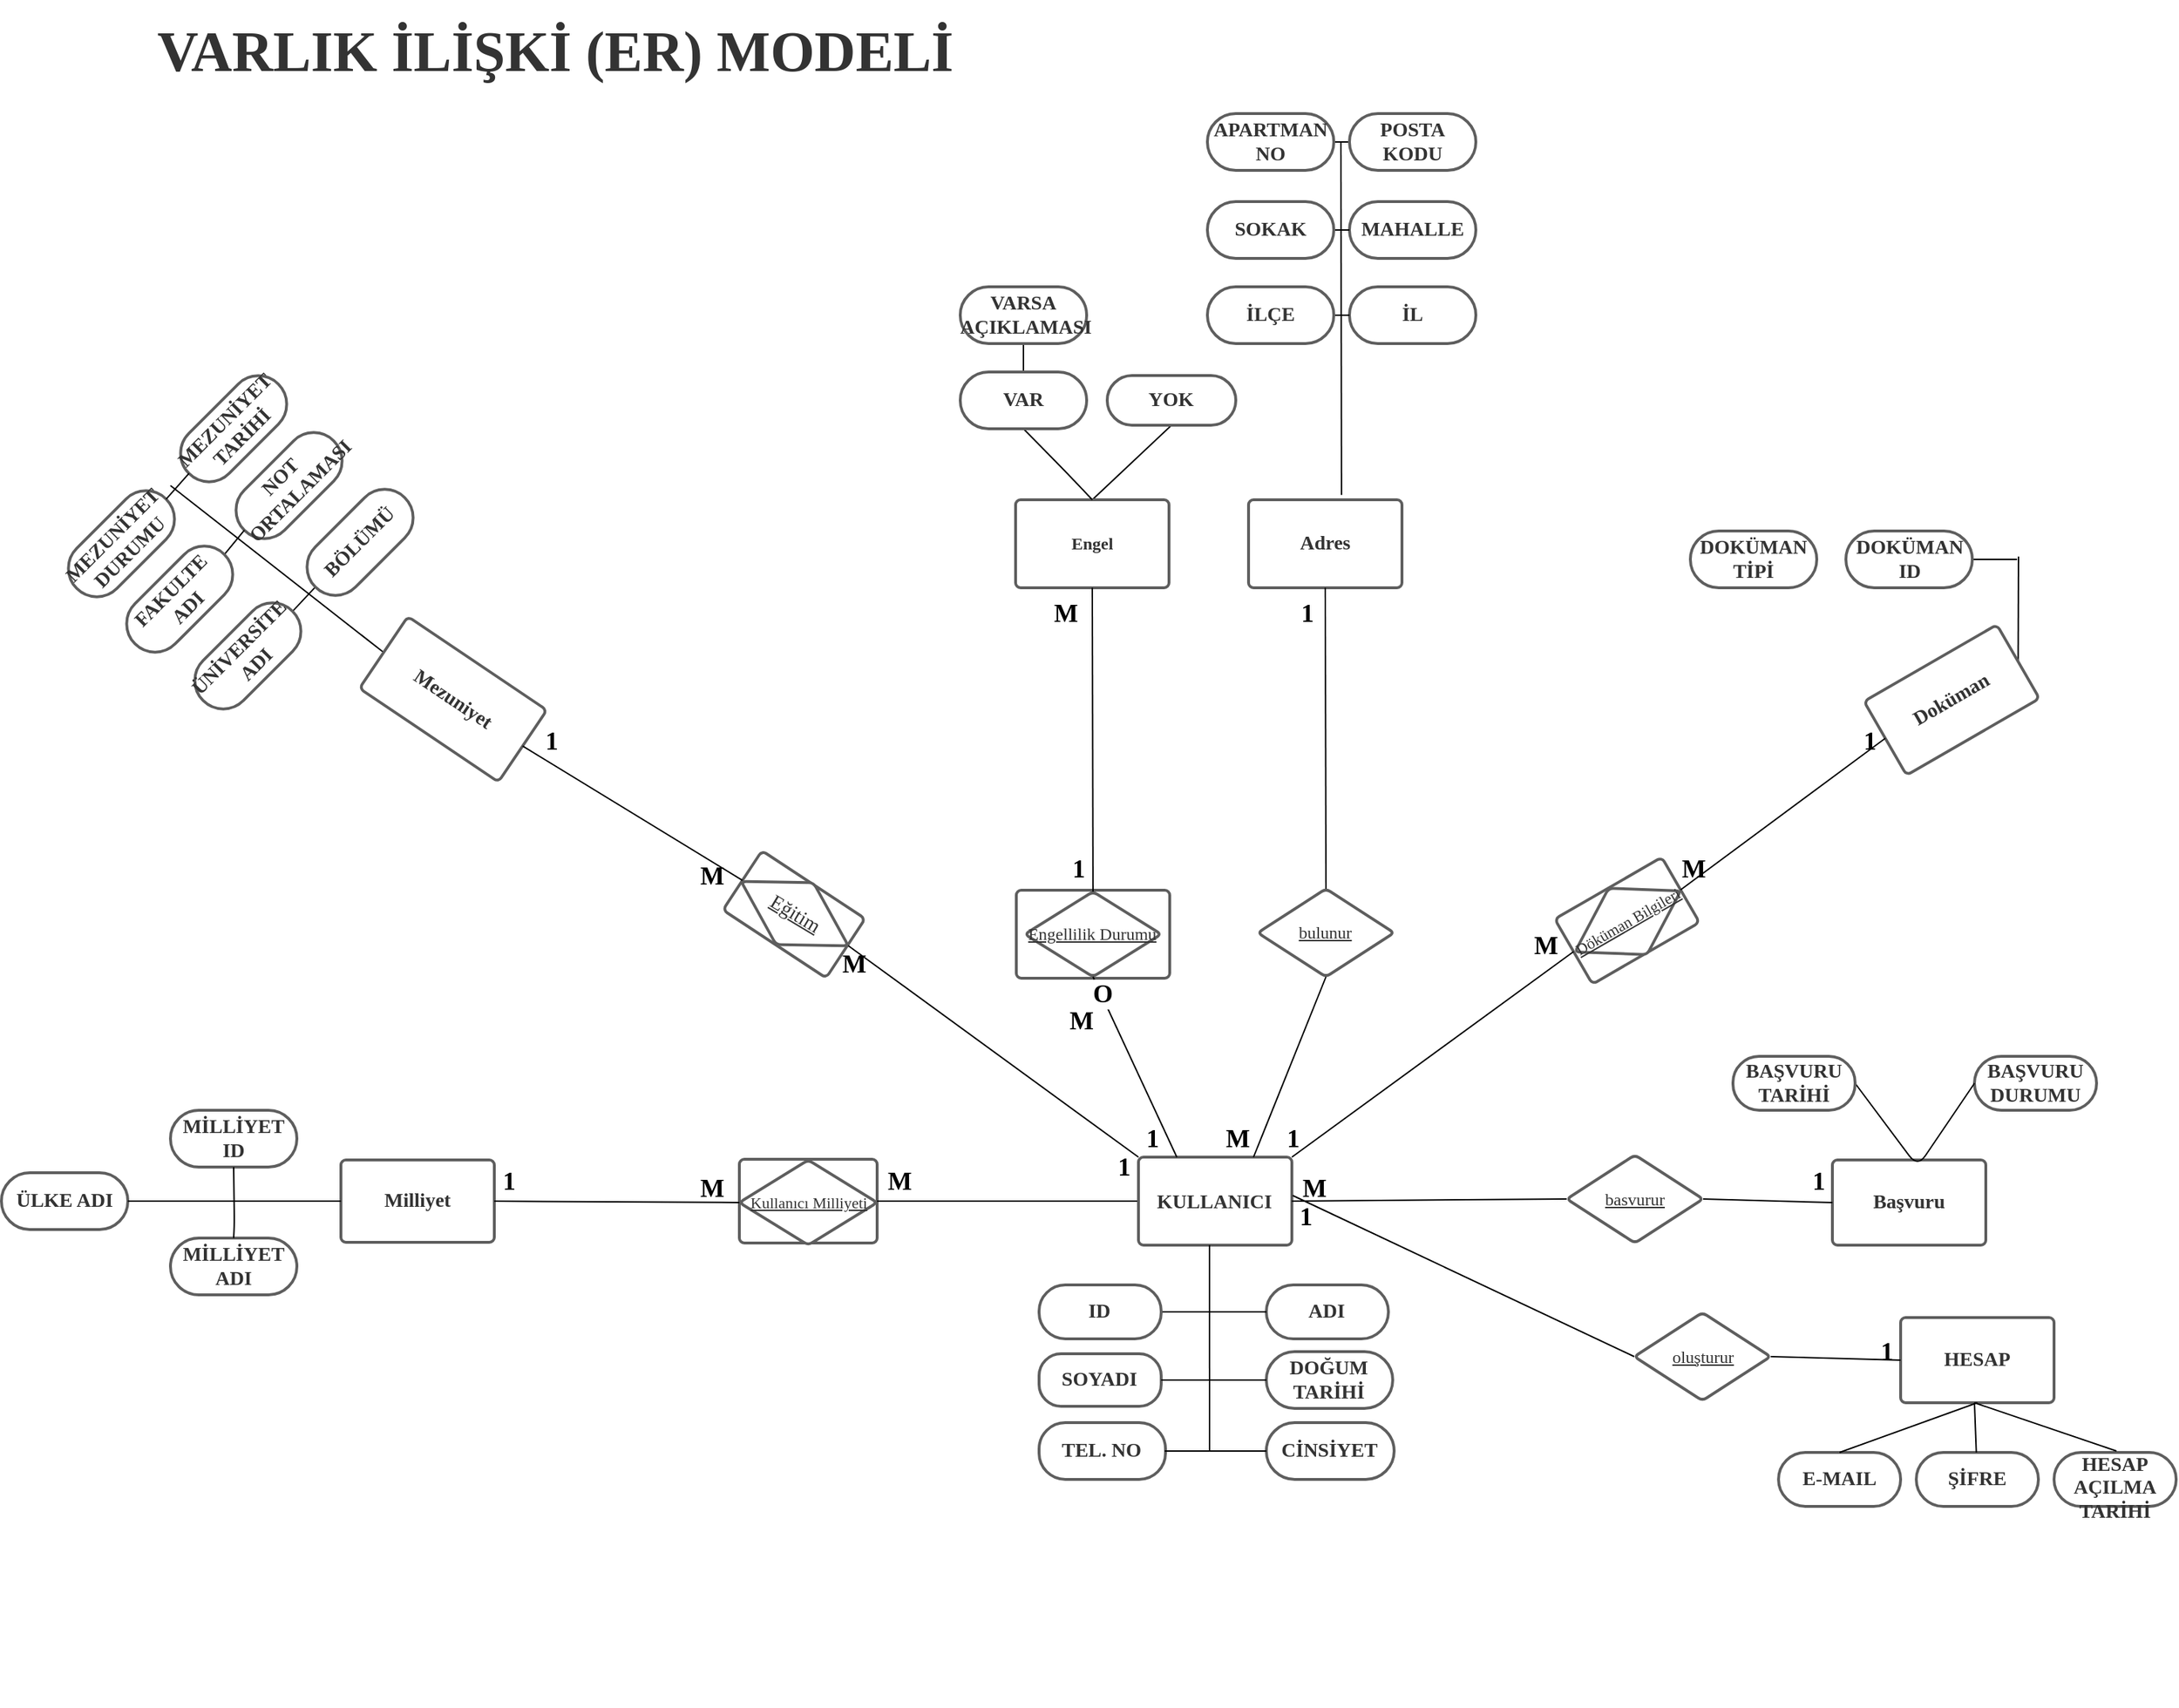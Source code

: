 <mxfile version="20.7.4" type="device"><diagram id="hDdp-DE4AG5aIRMZ1ruL" name="Sayfa -1"><mxGraphModel dx="2977" dy="3373" grid="1" gridSize="10" guides="1" tooltips="1" connect="1" arrows="1" fold="1" page="1" pageScale="1" pageWidth="827" pageHeight="1169" math="0" shadow="0"><root><mxCell id="0"/><mxCell id="1" parent="0"/><UserObject label="&lt;font face=&quot;Times New Roman&quot;&gt;VARLIK İLİŞKİ (ER) MODELİ&lt;/font&gt;" lucidchartObjectId="KW1mz9tkqB_k" id="Bm7MpGnLApI0qP2UVS8V-2"><mxCell style="html=1;overflow=block;whiteSpace=wrap;strokeColor=none;fillColor=none;whiteSpace=wrap;fontSize=40;fontColor=#333333;fontStyle=1;spacing=0;strokeOpacity=100;rounded=1;absoluteArcSize=1;arcSize=7;strokeWidth=2;" parent="1" vertex="1" zOrder="1"><mxGeometry x="-620" y="-1222" width="602" height="72" as="geometry"/></mxCell></UserObject><mxCell id="Bm7MpGnLApI0qP2UVS8V-97" value="" style="group;rotation=0;" parent="1" vertex="1" connectable="0"><mxGeometry x="-249.501" y="-690" width="786" height="670" as="geometry"/></mxCell><UserObject label="&lt;font face=&quot;Times New Roman&quot;&gt;Engel Durumu&lt;/font&gt;" lucidchartObjectId="KW1mc0S8wkDW" id="Ff-wpXarE5OxSKGdj5Ys-12"><mxCell style="html=1;overflow=block;whiteSpace=wrap;;whiteSpace=wrap;fontSize=12;fontColor=#333333;fontStyle=1;align=center;spacing=7;strokeColor=#5e5e5e;strokeOpacity=100;rounded=1;absoluteArcSize=1;arcSize=7;strokeWidth=2;" parent="Bm7MpGnLApI0qP2UVS8V-97" vertex="1" zOrder="105255519.386"><mxGeometry x="254.971" y="95" width="108" height="62" as="geometry"/></mxCell></UserObject><UserObject label="Adres" lucidchartObjectId="KW1mXhiVc_g2" id="Bm7MpGnLApI0qP2UVS8V-5"><mxCell style="html=1;overflow=block;whiteSpace=wrap;;whiteSpace=wrap;fontSize=12;fontColor=#333333;fontStyle=1;align=center;spacing=7;strokeColor=#5e5e5e;strokeOpacity=100;rounded=1;absoluteArcSize=1;arcSize=7;rotation=-30;strokeWidth=2;" parent="Bm7MpGnLApI0qP2UVS8V-97" vertex="1" zOrder="105255499"><mxGeometry x="641.471" y="90" width="87" height="53" as="geometry"/></mxCell></UserObject><UserObject label="Adres" lucidchartObjectId="KW1mrrF3Gbeh" id="Bm7MpGnLApI0qP2UVS8V-7"><mxCell style="html=1;overflow=block;whiteSpace=wrap;;whiteSpace=wrap;fontSize=12;fontColor=#333333;fontStyle=1;align=center;spacing=7;strokeColor=#5e5e5e;strokeOpacity=100;rounded=1;absoluteArcSize=1;arcSize=7;strokeWidth=2;" parent="Bm7MpGnLApI0qP2UVS8V-97" vertex="1" zOrder="105255501"><mxGeometry x="60.001" y="284.5" width="97" height="59" as="geometry"/></mxCell></UserObject><mxCell id="Bm7MpGnLApI0qP2UVS8V-77" style="edgeStyle=none;orthogonalLoop=1;jettySize=auto;html=1;exitX=0;exitY=0.5;exitDx=0;exitDy=0;entryX=1;entryY=0.5;entryDx=0;entryDy=0;endArrow=none;" parent="Bm7MpGnLApI0qP2UVS8V-97" source="Bm7MpGnLApI0qP2UVS8V-10" target="Bm7MpGnLApI0qP2UVS8V-7" edge="1"><mxGeometry relative="1" as="geometry"/></mxCell><UserObject label="&lt;font style=&quot;font-size: 14px&quot; face=&quot;Times New Roman&quot;&gt;KULLANICI&lt;/font&gt;" lucidchartObjectId="KW1m_XtGhELS" id="Bm7MpGnLApI0qP2UVS8V-10"><mxCell style="html=1;overflow=block;whiteSpace=wrap;;whiteSpace=wrap;fontSize=17;fontColor=#333333;fontStyle=1;align=center;spacing=7;strokeColor=#5e5e5e;strokeOpacity=100;rounded=1;absoluteArcSize=1;arcSize=7;strokeWidth=2;" parent="Bm7MpGnLApI0qP2UVS8V-97" vertex="1" zOrder="105255513.386"><mxGeometry x="340.971" y="283" width="108" height="62" as="geometry"/></mxCell></UserObject><UserObject label="&lt;font face=&quot;Times New Roman&quot; style=&quot;font-size: 12px&quot;&gt;basvurur&lt;/font&gt;" lucidchartObjectId="KW1mlpN2VJRe" id="Bm7MpGnLApI0qP2UVS8V-11"><mxCell style="html=1;overflow=block;whiteSpace=wrap;rhombus;whiteSpace=wrap;fontSize=11;fontColor=#333333;fontStyle=4;align=center;spacing=3;strokeColor=#5e5e5e;strokeOpacity=100;rounded=1;absoluteArcSize=1;arcSize=7;strokeWidth=2;" parent="Bm7MpGnLApI0qP2UVS8V-97" vertex="1" zOrder="105255514.386"><mxGeometry x="642.471" y="281.5" width="96" height="62" as="geometry"/></mxCell></UserObject><mxCell id="Bm7MpGnLApI0qP2UVS8V-80" style="edgeStyle=none;orthogonalLoop=1;jettySize=auto;html=1;exitX=1;exitY=0.5;exitDx=0;exitDy=0;entryX=0;entryY=0.5;entryDx=0;entryDy=0;endArrow=none;" parent="Bm7MpGnLApI0qP2UVS8V-97" source="Bm7MpGnLApI0qP2UVS8V-10" target="Bm7MpGnLApI0qP2UVS8V-11" edge="1"><mxGeometry relative="1" as="geometry"/></mxCell><UserObject label="&lt;font face=&quot;Times New Roman&quot; style=&quot;font-size: 12px&quot;&gt;bulunur&lt;/font&gt;" lucidchartObjectId="KW1mZE7iSq0I" id="Bm7MpGnLApI0qP2UVS8V-14"><mxCell style="html=1;overflow=block;whiteSpace=wrap;rhombus;whiteSpace=wrap;fontSize=11;fontColor=#333333;fontStyle=4;align=center;spacing=3;strokeColor=#5e5e5e;strokeOpacity=100;rounded=1;absoluteArcSize=1;arcSize=7;strokeWidth=2;" parent="Bm7MpGnLApI0qP2UVS8V-97" vertex="1" zOrder="105255517.386"><mxGeometry x="424.971" y="94" width="96" height="62" as="geometry"/></mxCell></UserObject><UserObject label="&lt;font face=&quot;Times New Roman&quot; style=&quot;font-size: 12px&quot;&gt;Engellilik Durumu&lt;/font&gt;" lucidchartObjectId="KW1mwuTcgXf2" id="Bm7MpGnLApI0qP2UVS8V-15"><mxCell style="html=1;overflow=block;whiteSpace=wrap;rhombus;whiteSpace=wrap;fontSize=11;fontColor=#333333;fontStyle=4;align=center;spacing=3;strokeColor=#5e5e5e;strokeOpacity=100;rounded=1;absoluteArcSize=1;arcSize=7;strokeWidth=2;" parent="Bm7MpGnLApI0qP2UVS8V-97" vertex="1" zOrder="105255518.386"><mxGeometry x="260.971" y="96" width="96" height="60" as="geometry"/></mxCell></UserObject><UserObject label="&lt;font face=&quot;Times New Roman&quot;&gt;Döküman Bilgileri&lt;/font&gt;" lucidchartObjectId="KW1m2wU8tnfO" id="Bm7MpGnLApI0qP2UVS8V-18"><mxCell style="html=1;overflow=block;whiteSpace=wrap;rhombus;whiteSpace=wrap;fontSize=11;fontColor=#333333;fontStyle=4;align=center;spacing=3;strokeColor=#5e5e5e;strokeOpacity=100;rounded=1;absoluteArcSize=1;arcSize=7;rotation=-30;strokeWidth=2;" parent="Bm7MpGnLApI0qP2UVS8V-97" vertex="1" zOrder="105255524.386"><mxGeometry x="642.471" y="90" width="86" height="54" as="geometry"/></mxCell></UserObject><UserObject label="&lt;font face=&quot;Times New Roman&quot; style=&quot;font-size: 14px&quot;&gt;&lt;b&gt;ADI&lt;/b&gt;&lt;/font&gt;" lucidchartObjectId="KW1mgP8Lxg-P" id="Bm7MpGnLApI0qP2UVS8V-31"><mxCell style="html=1;overflow=block;whiteSpace=wrap;whiteSpace=wrap;fontSize=13;fontColor=#333333;spacing=7;strokeColor=#5e5e5e;strokeOpacity=100;rounded=1;absoluteArcSize=1;arcSize=48;strokeWidth=2;" parent="Bm7MpGnLApI0qP2UVS8V-97" vertex="1" zOrder="105255552.386"><mxGeometry x="430.97" y="373" width="85.97" height="38" as="geometry"/></mxCell></UserObject><UserObject label="&lt;font face=&quot;Times New Roman&quot; style=&quot;font-size: 14px&quot;&gt;&lt;b&gt;SOYADI&lt;/b&gt;&lt;/font&gt;" lucidchartObjectId="KW1m4tdJCPfx" id="Bm7MpGnLApI0qP2UVS8V-32"><mxCell style="html=1;overflow=block;whiteSpace=wrap;whiteSpace=wrap;fontSize=13;fontColor=#333333;align=center;spacing=7;verticalAlign=middle;strokeColor=#5e5e5e;strokeOpacity=100;rounded=1;absoluteArcSize=1;arcSize=31;strokeWidth=2;" parent="Bm7MpGnLApI0qP2UVS8V-97" vertex="1" zOrder="105255554.386"><mxGeometry x="271" y="421.5" width="85.97" height="37" as="geometry"/></mxCell></UserObject><UserObject label="&lt;font face=&quot;Times New Roman&quot; style=&quot;font-size: 14px&quot;&gt;&lt;b&gt;DOĞUM TARİHİ&lt;/b&gt;&lt;/font&gt;" lucidchartObjectId="KW1mzXqXuO3I" id="Bm7MpGnLApI0qP2UVS8V-33"><mxCell style="html=1;overflow=block;whiteSpace=wrap;whiteSpace=wrap;fontSize=13;fontColor=#333333;align=center;spacing=7;verticalAlign=middle;strokeColor=#5e5e5e;strokeOpacity=100;rounded=1;absoluteArcSize=1;arcSize=70;strokeWidth=2;" parent="Bm7MpGnLApI0qP2UVS8V-97" vertex="1" zOrder="105255556.386"><mxGeometry x="430.97" y="420" width="89" height="40" as="geometry"/></mxCell></UserObject><UserObject label="&lt;font face=&quot;Times New Roman&quot; style=&quot;font-size: 14px&quot;&gt;&lt;b&gt;TEL. NO&lt;/b&gt;&lt;/font&gt;" lucidchartObjectId="KW1mXT_Uxfhk" id="Bm7MpGnLApI0qP2UVS8V-34"><mxCell style="html=1;overflow=block;whiteSpace=wrap;whiteSpace=wrap;fontSize=13;fontColor=#333333;align=center;spacing=7;verticalAlign=middle;strokeColor=#5e5e5e;strokeOpacity=100;rounded=1;absoluteArcSize=1;arcSize=37;strokeWidth=2;" parent="Bm7MpGnLApI0qP2UVS8V-97" vertex="1" zOrder="105255558.386"><mxGeometry x="271" y="470" width="89" height="40" as="geometry"/></mxCell></UserObject><UserObject label="&lt;font face=&quot;Times New Roman&quot; style=&quot;font-size: 14px&quot;&gt;&lt;b&gt;CİNSİYET&lt;/b&gt;&lt;/font&gt;" lucidchartObjectId="KW1msoBPlN.V" id="Bm7MpGnLApI0qP2UVS8V-36"><mxCell style="html=1;overflow=block;whiteSpace=wrap;whiteSpace=wrap;fontSize=13;fontColor=#333333;align=center;spacing=7;verticalAlign=middle;strokeColor=#5e5e5e;strokeOpacity=100;rounded=1;absoluteArcSize=1;arcSize=86;strokeWidth=2;" parent="Bm7MpGnLApI0qP2UVS8V-97" vertex="1" zOrder="105255562.386"><mxGeometry x="430.97" y="470" width="90" height="40" as="geometry"/></mxCell></UserObject><mxCell id="Bm7MpGnLApI0qP2UVS8V-87" style="edgeStyle=none;orthogonalLoop=1;jettySize=auto;html=1;exitX=1;exitY=0.5;exitDx=0;exitDy=0;entryX=0;entryY=0.5;entryDx=0;entryDy=0;endArrow=none;" parent="Bm7MpGnLApI0qP2UVS8V-97" source="Bm7MpGnLApI0qP2UVS8V-32" target="Bm7MpGnLApI0qP2UVS8V-33" edge="1"><mxGeometry relative="1" as="geometry"/></mxCell><mxCell id="Bm7MpGnLApI0qP2UVS8V-62" value="" style="endArrow=none;html=1;entryX=0.5;entryY=1;entryDx=0;entryDy=0;exitX=0.75;exitY=0;exitDx=0;exitDy=0;" parent="Bm7MpGnLApI0qP2UVS8V-97" source="Bm7MpGnLApI0qP2UVS8V-10" target="Bm7MpGnLApI0qP2UVS8V-14" edge="1"><mxGeometry width="50" height="50" relative="1" as="geometry"><mxPoint x="439.971" y="233" as="sourcePoint"/><mxPoint x="489.971" y="183" as="targetPoint"/></mxGeometry></mxCell><mxCell id="Bm7MpGnLApI0qP2UVS8V-65" value="" style="endArrow=none;html=1;entryX=0.5;entryY=1;entryDx=0;entryDy=0;exitX=0.25;exitY=0;exitDx=0;exitDy=0;" parent="Bm7MpGnLApI0qP2UVS8V-97" source="Bm7MpGnLApI0qP2UVS8V-10" target="Bm7MpGnLApI0qP2UVS8V-15" edge="1"><mxGeometry width="50" height="50" relative="1" as="geometry"><mxPoint x="389.971" y="283" as="sourcePoint"/><mxPoint x="519.971" y="273" as="targetPoint"/><Array as="points"/></mxGeometry></mxCell><mxCell id="Bm7MpGnLApI0qP2UVS8V-75" style="edgeStyle=none;orthogonalLoop=1;jettySize=auto;html=1;exitX=1;exitY=0.75;exitDx=0;exitDy=0;endArrow=none;" parent="Bm7MpGnLApI0qP2UVS8V-97" source="Bm7MpGnLApI0qP2UVS8V-5" target="Bm7MpGnLApI0qP2UVS8V-5" edge="1"><mxGeometry relative="1" as="geometry"/></mxCell><mxCell id="Bm7MpGnLApI0qP2UVS8V-76" value="" style="endArrow=none;html=1;entryX=0;entryY=0.5;entryDx=0;entryDy=0;exitX=1;exitY=0;exitDx=0;exitDy=0;" parent="Bm7MpGnLApI0qP2UVS8V-97" source="Bm7MpGnLApI0qP2UVS8V-10" target="Bm7MpGnLApI0qP2UVS8V-5" edge="1"><mxGeometry width="50" height="50" relative="1" as="geometry"><mxPoint x="394.971" y="283" as="sourcePoint"/><mxPoint x="308.971" y="161" as="targetPoint"/></mxGeometry></mxCell><mxCell id="Bm7MpGnLApI0qP2UVS8V-86" style="edgeStyle=none;orthogonalLoop=1;jettySize=auto;html=1;exitX=1;exitY=0.5;exitDx=0;exitDy=0;entryX=0;entryY=0.5;entryDx=0;entryDy=0;endArrow=none;" parent="Bm7MpGnLApI0qP2UVS8V-97" source="Bm7MpGnLApI0qP2UVS8V-83" target="Bm7MpGnLApI0qP2UVS8V-31" edge="1"><mxGeometry relative="1" as="geometry"/></mxCell><UserObject label="&lt;font face=&quot;Times New Roman&quot; style=&quot;font-size: 14px&quot;&gt;&lt;b&gt;ID&lt;/b&gt;&lt;/font&gt;" lucidchartObjectId="KW1mgP8Lxg-P" id="Bm7MpGnLApI0qP2UVS8V-83"><mxCell style="html=1;overflow=block;whiteSpace=wrap;whiteSpace=wrap;fontSize=13;fontColor=#333333;spacing=7;strokeColor=#5e5e5e;strokeOpacity=100;rounded=1;absoluteArcSize=1;arcSize=37;strokeWidth=2;" parent="Bm7MpGnLApI0qP2UVS8V-97" vertex="1" zOrder="105255552.386"><mxGeometry x="271" y="373" width="85.97" height="38" as="geometry"/></mxCell></UserObject><mxCell id="Bm7MpGnLApI0qP2UVS8V-84" style="edgeStyle=none;orthogonalLoop=1;jettySize=auto;html=1;exitX=0.5;exitY=0;exitDx=0;exitDy=0;endArrow=none;" parent="Bm7MpGnLApI0qP2UVS8V-97" source="Bm7MpGnLApI0qP2UVS8V-34" target="Bm7MpGnLApI0qP2UVS8V-34" edge="1"><mxGeometry relative="1" as="geometry"/></mxCell><UserObject label="&lt;font face=&quot;Times New Roman&quot;&gt;Kullanıcı Milliyeti&lt;/font&gt;" lucidchartObjectId="KW1mPfQmYdDn" id="Bm7MpGnLApI0qP2UVS8V-9"><mxCell style="html=1;overflow=block;whiteSpace=wrap;rhombus;whiteSpace=wrap;fontSize=11;fontColor=#333333;fontStyle=4;align=center;spacing=3;strokeColor=#5e5e5e;strokeOpacity=100;rounded=1;absoluteArcSize=1;arcSize=7;strokeWidth=2;" parent="Bm7MpGnLApI0qP2UVS8V-97" vertex="1" zOrder="105255511.386"><mxGeometry x="60.001" y="285" width="97" height="60" as="geometry"/></mxCell></UserObject><mxCell id="Bm7MpGnLApI0qP2UVS8V-105" value="&lt;font face=&quot;Times New Roman&quot; style=&quot;font-size: 18px&quot;&gt;&lt;b&gt;1&lt;/b&gt;&lt;/font&gt;" style="text;html=1;align=center;verticalAlign=middle;resizable=0;points=[];autosize=1;" parent="Bm7MpGnLApI0qP2UVS8V-97" vertex="1"><mxGeometry x="320.971" y="280" width="20" height="20" as="geometry"/></mxCell><mxCell id="Bm7MpGnLApI0qP2UVS8V-111" value="&lt;font face=&quot;Times New Roman&quot; style=&quot;font-size: 18px&quot;&gt;&lt;b&gt;1&lt;/b&gt;&lt;/font&gt;" style="text;html=1;align=center;verticalAlign=middle;resizable=0;points=[];autosize=1;" parent="Bm7MpGnLApI0qP2UVS8V-97" vertex="1"><mxGeometry x="439.481" y="260" width="20" height="20" as="geometry"/></mxCell><mxCell id="Ff-wpXarE5OxSKGdj5Ys-3" value="&lt;font face=&quot;Times New Roman&quot; style=&quot;font-size: 18px&quot;&gt;&lt;b&gt;M&lt;/b&gt;&lt;/font&gt;" style="text;html=1;align=center;verticalAlign=middle;resizable=0;points=[];autosize=1;" parent="Bm7MpGnLApI0qP2UVS8V-97" vertex="1"><mxGeometry x="612.471" y="124" width="30" height="20" as="geometry"/></mxCell><mxCell id="Bm7MpGnLApI0qP2UVS8V-112" value="&lt;font face=&quot;Times New Roman&quot; style=&quot;font-size: 18px&quot;&gt;&lt;b&gt;M&lt;/b&gt;&lt;/font&gt;" style="text;html=1;align=center;verticalAlign=middle;resizable=0;points=[];autosize=1;" parent="Bm7MpGnLApI0qP2UVS8V-97" vertex="1"><mxGeometry x="716.231" y="70" width="30" height="20" as="geometry"/></mxCell><mxCell id="Bm7MpGnLApI0qP2UVS8V-109" value="&lt;font face=&quot;Times New Roman&quot; style=&quot;font-size: 18px&quot;&gt;&lt;b&gt;M&lt;/b&gt;&lt;/font&gt;" style="text;html=1;align=center;verticalAlign=middle;resizable=0;points=[];autosize=1;" parent="Bm7MpGnLApI0qP2UVS8V-97" vertex="1"><mxGeometry x="390.941" y="250" width="40" height="40" as="geometry"/></mxCell><mxCell id="Ff-wpXarE5OxSKGdj5Ys-8" value="&lt;font face=&quot;Times New Roman&quot; style=&quot;font-size: 18px&quot;&gt;&lt;b&gt;M&lt;/b&gt;&lt;/font&gt;" style="text;html=1;align=center;verticalAlign=middle;resizable=0;points=[];autosize=1;" parent="Bm7MpGnLApI0qP2UVS8V-97" vertex="1"><mxGeometry x="444.971" y="285" width="40" height="40" as="geometry"/></mxCell><mxCell id="Ff-wpXarE5OxSKGdj5Ys-15" value="&lt;font face=&quot;Times New Roman&quot; style=&quot;font-size: 18px&quot;&gt;&lt;b&gt;M&lt;/b&gt;&lt;/font&gt;" style="text;html=1;align=center;verticalAlign=middle;resizable=0;points=[];autosize=1;" parent="Bm7MpGnLApI0qP2UVS8V-97" vertex="1"><mxGeometry x="120.001" y="127" width="40" height="40" as="geometry"/></mxCell><mxCell id="Ff-wpXarE5OxSKGdj5Ys-16" value="&lt;font face=&quot;Times New Roman&quot; style=&quot;font-size: 18px&quot;&gt;&lt;b&gt;M&lt;/b&gt;&lt;/font&gt;" style="text;html=1;align=center;verticalAlign=middle;resizable=0;points=[];autosize=1;" parent="Bm7MpGnLApI0qP2UVS8V-97" vertex="1"><mxGeometry x="20.001" y="65" width="40" height="40" as="geometry"/></mxCell><mxCell id="Ff-wpXarE5OxSKGdj5Ys-18" value="&lt;font face=&quot;Times New Roman&quot; style=&quot;font-size: 18px&quot;&gt;&lt;b&gt;M&lt;/b&gt;&lt;/font&gt;" style="text;html=1;align=center;verticalAlign=middle;resizable=0;points=[];autosize=1;" parent="Bm7MpGnLApI0qP2UVS8V-97" vertex="1"><mxGeometry x="157.001" y="290" width="30" height="20" as="geometry"/></mxCell><mxCell id="Bm7MpGnLApI0qP2UVS8V-113" value="&lt;font face=&quot;Times New Roman&quot; style=&quot;font-size: 18px&quot;&gt;&lt;b&gt;M&lt;/b&gt;&lt;/font&gt;" style="text;html=1;align=center;verticalAlign=middle;resizable=0;points=[];autosize=1;" parent="Bm7MpGnLApI0qP2UVS8V-97" vertex="1"><mxGeometry x="25.001" y="295" width="30" height="20" as="geometry"/></mxCell><mxCell id="Bm7MpGnLApI0qP2UVS8V-110" value="&lt;font face=&quot;Times New Roman&quot; style=&quot;font-size: 18px&quot;&gt;&lt;b&gt;M&lt;/b&gt;&lt;/font&gt;" style="text;html=1;align=center;verticalAlign=middle;resizable=0;points=[];autosize=1;" parent="Bm7MpGnLApI0qP2UVS8V-97" vertex="1"><mxGeometry x="280.971" y="167" width="40" height="40" as="geometry"/></mxCell><mxCell id="Ff-wpXarE5OxSKGdj5Ys-24" value="&lt;font style=&quot;font-size: 18px;&quot;&gt;&lt;b style=&quot;&quot;&gt;O&lt;/b&gt;&lt;/font&gt;" style="edgeLabel;html=1;align=center;verticalAlign=middle;resizable=0;points=[];fontFamily=Times New Roman;" parent="Bm7MpGnLApI0qP2UVS8V-97" vertex="1" connectable="0"><mxGeometry x="308.971" y="40.0" as="geometry"><mxPoint x="6" y="128" as="offset"/></mxGeometry></mxCell><mxCell id="Ff-wpXarE5OxSKGdj5Ys-25" value="&lt;font face=&quot;Times New Roman&quot; style=&quot;font-size: 18px&quot;&gt;&lt;b&gt;1&lt;/b&gt;&lt;/font&gt;" style="text;html=1;align=center;verticalAlign=middle;resizable=0;points=[];autosize=1;" parent="Bm7MpGnLApI0qP2UVS8V-97" vertex="1"><mxGeometry x="340.971" y="260" width="20" height="20" as="geometry"/></mxCell><mxCell id="Ff-wpXarE5OxSKGdj5Ys-71" value="&lt;font face=&quot;Times New Roman&quot; style=&quot;font-size: 18px&quot;&gt;&lt;b&gt;1&lt;/b&gt;&lt;/font&gt;" style="text;html=1;align=center;verticalAlign=middle;resizable=0;points=[];autosize=1;" parent="Bm7MpGnLApI0qP2UVS8V-97" vertex="1"><mxGeometry x="288.971" y="70" width="20" height="20" as="geometry"/></mxCell><mxCell id="FDDxs7AyxzqzKd3mZXjA-1" value="" style="endArrow=none;html=1;rounded=0;" edge="1" parent="Bm7MpGnLApI0qP2UVS8V-97"><mxGeometry width="50" height="50" relative="1" as="geometry"><mxPoint x="391.001" y="490" as="sourcePoint"/><mxPoint x="390.971" y="345" as="targetPoint"/></mxGeometry></mxCell><mxCell id="FDDxs7AyxzqzKd3mZXjA-20" value="" style="endArrow=none;html=1;rounded=0;entryX=0;entryY=0.5;entryDx=0;entryDy=0;" edge="1" parent="Bm7MpGnLApI0qP2UVS8V-97" target="Bm7MpGnLApI0qP2UVS8V-36"><mxGeometry width="50" height="50" relative="1" as="geometry"><mxPoint x="359.501" y="490" as="sourcePoint"/><mxPoint x="412.971" y="440" as="targetPoint"/></mxGeometry></mxCell><mxCell id="FDDxs7AyxzqzKd3mZXjA-9" value="&lt;font face=&quot;Times New Roman&quot; style=&quot;font-size: 18px&quot;&gt;&lt;b&gt;1&lt;/b&gt;&lt;/font&gt;" style="text;html=1;align=center;verticalAlign=middle;resizable=0;points=[];autosize=1;" vertex="1" parent="Bm7MpGnLApI0qP2UVS8V-97"><mxGeometry x="448.971" y="315" width="20" height="20" as="geometry"/></mxCell><UserObject label="&lt;font face=&quot;Times New Roman&quot; style=&quot;font-size: 14px&quot;&gt;Milliyet&lt;/font&gt;" lucidchartObjectId="KW1mkfDfuIFZ" id="Bm7MpGnLApI0qP2UVS8V-8"><mxCell style="html=1;overflow=block;whiteSpace=wrap;;whiteSpace=wrap;fontSize=12;fontColor=#333333;fontStyle=1;align=center;spacing=7;strokeColor=#5e5e5e;strokeOpacity=100;rounded=1;absoluteArcSize=1;arcSize=7;strokeWidth=2;shadow=0;" parent="1" vertex="1" zOrder="105255509.386"><mxGeometry x="-470" y="-405" width="108" height="58" as="geometry"/></mxCell></UserObject><mxCell id="Bm7MpGnLApI0qP2UVS8V-78" style="edgeStyle=none;orthogonalLoop=1;jettySize=auto;html=1;exitX=0;exitY=0.5;exitDx=0;exitDy=0;entryX=1;entryY=0.5;entryDx=0;entryDy=0;endArrow=none;" parent="1" source="Bm7MpGnLApI0qP2UVS8V-9" target="Bm7MpGnLApI0qP2UVS8V-8" edge="1"><mxGeometry relative="1" as="geometry"/></mxCell><UserObject label="Adres" lucidchartObjectId="KW1mbYLytBwX" id="Bm7MpGnLApI0qP2UVS8V-6"><mxCell style="html=1;overflow=block;whiteSpace=wrap;;whiteSpace=wrap;fontSize=12;fontColor=#333333;fontStyle=1;align=center;spacing=7;strokeColor=#5e5e5e;strokeOpacity=100;rounded=1;absoluteArcSize=1;arcSize=7;rotation=33.382;strokeWidth=2;" parent="1" vertex="1" zOrder="105255500"><mxGeometry x="-194.5" y="-603" width="87" height="50" as="geometry"/></mxCell></UserObject><UserObject label="&lt;font face=&quot;Times New Roman&quot; style=&quot;font-size: 14px&quot;&gt;Eğitim&lt;/font&gt;" lucidchartObjectId="KW1mr9LK-MJQ" id="Bm7MpGnLApI0qP2UVS8V-25"><mxCell style="html=1;overflow=block;whiteSpace=wrap;rhombus;whiteSpace=wrap;fontSize=11;fontColor=#333333;fontStyle=4;align=center;spacing=3;strokeColor=#5e5e5e;strokeOpacity=100;rounded=1;absoluteArcSize=1;arcSize=7;rotation=30.977;strokeWidth=2;" parent="1" vertex="1" zOrder="105255531.386"><mxGeometry x="-194.5" y="-604" width="88" height="51" as="geometry"/></mxCell></UserObject><mxCell id="Bm7MpGnLApI0qP2UVS8V-178" style="edgeStyle=none;orthogonalLoop=1;jettySize=auto;html=1;exitX=0;exitY=0.5;exitDx=0;exitDy=0;endArrow=none;" parent="1" source="Bm7MpGnLApI0qP2UVS8V-26" edge="1"><mxGeometry relative="1" as="geometry"><mxPoint x="-590" y="-880" as="targetPoint"/></mxGeometry></mxCell><UserObject label="&lt;font face=&quot;Times New Roman&quot; style=&quot;font-size: 14px&quot;&gt;Mezuniyet&lt;/font&gt;" lucidchartObjectId="KW1mMNt._lg6" id="Bm7MpGnLApI0qP2UVS8V-26"><mxCell style="html=1;overflow=block;whiteSpace=wrap;;whiteSpace=wrap;fontSize=12;fontColor=#333333;fontStyle=1;align=center;spacing=7;strokeColor=#5e5e5e;strokeOpacity=100;rounded=1;absoluteArcSize=1;arcSize=7;rotation=33.984;strokeWidth=2;" parent="1" vertex="1" zOrder="105255532.386"><mxGeometry x="-450" y="-760" width="118" height="61" as="geometry"/></mxCell></UserObject><mxCell id="Bm7MpGnLApI0qP2UVS8V-70" style="edgeStyle=none;orthogonalLoop=1;jettySize=auto;html=1;exitX=0;exitY=0.5;exitDx=0;exitDy=0;entryX=1;entryY=0.5;entryDx=0;entryDy=0;endArrow=none;" parent="1" source="Bm7MpGnLApI0qP2UVS8V-6" target="Bm7MpGnLApI0qP2UVS8V-26" edge="1"><mxGeometry relative="1" as="geometry"/></mxCell><mxCell id="Bm7MpGnLApI0qP2UVS8V-69" style="edgeStyle=none;orthogonalLoop=1;jettySize=auto;html=1;exitX=0;exitY=0;exitDx=0;exitDy=0;entryX=1;entryY=0.5;entryDx=0;entryDy=0;endArrow=none;" parent="1" source="Bm7MpGnLApI0qP2UVS8V-10" target="Bm7MpGnLApI0qP2UVS8V-25" edge="1"><mxGeometry relative="1" as="geometry"/></mxCell><mxCell id="Bm7MpGnLApI0qP2UVS8V-122" style="edgeStyle=none;orthogonalLoop=1;jettySize=auto;html=1;exitX=0.5;exitY=0;exitDx=0;exitDy=0;entryX=0.5;entryY=1;entryDx=0;entryDy=0;endArrow=none;" parent="1" source="Bm7MpGnLApI0qP2UVS8V-16" target="Bm7MpGnLApI0qP2UVS8V-115" edge="1"><mxGeometry relative="1" as="geometry"/></mxCell><UserObject label="&lt;font face=&quot;Times New Roman&quot;&gt;Engel&lt;/font&gt;" lucidchartObjectId="KW1mc0S8wkDW" id="Bm7MpGnLApI0qP2UVS8V-16"><mxCell style="html=1;overflow=block;whiteSpace=wrap;;whiteSpace=wrap;fontSize=12;fontColor=#333333;fontStyle=1;align=center;spacing=7;strokeColor=#5e5e5e;strokeOpacity=100;rounded=1;absoluteArcSize=1;arcSize=7;strokeWidth=2;" parent="1" vertex="1" zOrder="105255519.386"><mxGeometry x="4.97" y="-870" width="108" height="62" as="geometry"/></mxCell></UserObject><mxCell id="Bm7MpGnLApI0qP2UVS8V-68" style="edgeStyle=none;orthogonalLoop=1;jettySize=auto;html=1;exitX=0.5;exitY=0;exitDx=0;exitDy=0;entryX=0.5;entryY=1;entryDx=0;entryDy=0;endArrow=none;" parent="1" source="Bm7MpGnLApI0qP2UVS8V-15" target="Bm7MpGnLApI0qP2UVS8V-16" edge="1"><mxGeometry relative="1" as="geometry"/></mxCell><UserObject label="&lt;font face=&quot;Times New Roman&quot; style=&quot;font-size: 14px&quot;&gt;Adres&lt;/font&gt;" lucidchartObjectId="KW1mYiyszKa_" id="Bm7MpGnLApI0qP2UVS8V-13"><mxCell style="html=1;overflow=block;whiteSpace=wrap;;whiteSpace=wrap;fontSize=12;fontColor=#333333;fontStyle=1;align=center;spacing=7;strokeColor=#5e5e5e;strokeOpacity=100;rounded=1;absoluteArcSize=1;arcSize=7;strokeWidth=2;" parent="1" vertex="1" zOrder="105255516.386"><mxGeometry x="168.97" y="-870" width="108" height="62" as="geometry"/></mxCell></UserObject><mxCell id="Bm7MpGnLApI0qP2UVS8V-67" style="edgeStyle=none;orthogonalLoop=1;jettySize=auto;html=1;exitX=0.5;exitY=0;exitDx=0;exitDy=0;entryX=0.5;entryY=1;entryDx=0;entryDy=0;endArrow=none;" parent="1" source="Bm7MpGnLApI0qP2UVS8V-14" target="Bm7MpGnLApI0qP2UVS8V-13" edge="1"><mxGeometry relative="1" as="geometry"/></mxCell><mxCell id="Bm7MpGnLApI0qP2UVS8V-135" style="edgeStyle=none;orthogonalLoop=1;jettySize=auto;html=1;exitX=1;exitY=0.5;exitDx=0;exitDy=0;endArrow=none;" parent="1" source="Bm7MpGnLApI0qP2UVS8V-22" edge="1"><mxGeometry relative="1" as="geometry"><mxPoint x="711" y="-830" as="targetPoint"/></mxGeometry></mxCell><UserObject label="&lt;font face=&quot;Times New Roman&quot; style=&quot;font-size: 14px&quot;&gt;Doküman&lt;/font&gt;" lucidchartObjectId="KW1mFqUDWpgt" id="Bm7MpGnLApI0qP2UVS8V-22"><mxCell style="html=1;overflow=block;whiteSpace=wrap;;whiteSpace=wrap;fontSize=12;fontColor=#333333;fontStyle=1;align=center;spacing=7;strokeColor=#5e5e5e;strokeOpacity=100;rounded=1;absoluteArcSize=1;arcSize=7;rotation=-30;strokeWidth=2;" parent="1" vertex="1" zOrder="105255528.386"><mxGeometry x="610" y="-759" width="108" height="60" as="geometry"/></mxCell></UserObject><mxCell id="Bm7MpGnLApI0qP2UVS8V-71" style="edgeStyle=none;orthogonalLoop=1;jettySize=auto;html=1;exitX=1;exitY=0.5;exitDx=0;exitDy=0;entryX=0;entryY=0.5;entryDx=0;entryDy=0;endArrow=none;" parent="1" source="Bm7MpGnLApI0qP2UVS8V-5" target="Bm7MpGnLApI0qP2UVS8V-22" edge="1"><mxGeometry relative="1" as="geometry"/></mxCell><UserObject label="&lt;font face=&quot;Times New Roman&quot; style=&quot;font-size: 14px&quot;&gt;Başvuru&lt;/font&gt;" lucidchartObjectId="KW1m6lXysWA4" id="Bm7MpGnLApI0qP2UVS8V-12"><mxCell style="html=1;overflow=block;whiteSpace=wrap;;whiteSpace=wrap;fontSize=12;fontColor=#333333;fontStyle=1;align=center;spacing=7;strokeColor=#5e5e5e;strokeOpacity=100;rounded=1;absoluteArcSize=1;arcSize=7;strokeWidth=2;" parent="1" vertex="1" zOrder="105255515.386"><mxGeometry x="580" y="-405" width="108" height="60" as="geometry"/></mxCell></UserObject><mxCell id="Bm7MpGnLApI0qP2UVS8V-81" style="edgeStyle=none;orthogonalLoop=1;jettySize=auto;html=1;exitX=1;exitY=0.5;exitDx=0;exitDy=0;entryX=0;entryY=0.5;entryDx=0;entryDy=0;endArrow=none;" parent="1" source="Bm7MpGnLApI0qP2UVS8V-11" target="Bm7MpGnLApI0qP2UVS8V-12" edge="1"><mxGeometry relative="1" as="geometry"/></mxCell><mxCell id="Bm7MpGnLApI0qP2UVS8V-106" value="&lt;font face=&quot;Times New Roman&quot; style=&quot;font-size: 18px&quot;&gt;&lt;b&gt;1&lt;/b&gt;&lt;/font&gt;" style="text;html=1;align=center;verticalAlign=middle;resizable=0;points=[];autosize=1;" parent="1" vertex="1"><mxGeometry x="-337" y="-720" width="30" height="40" as="geometry"/></mxCell><mxCell id="Bm7MpGnLApI0qP2UVS8V-107" value="&lt;font face=&quot;Times New Roman&quot; style=&quot;font-size: 18px&quot;&gt;&lt;b&gt;M&lt;/b&gt;&lt;/font&gt;" style="text;html=1;align=center;verticalAlign=middle;resizable=0;points=[];autosize=1;" parent="1" vertex="1"><mxGeometry x="25" y="-800" width="30" height="20" as="geometry"/></mxCell><mxCell id="Bm7MpGnLApI0qP2UVS8V-108" value="&lt;font face=&quot;Times New Roman&quot; style=&quot;font-size: 18px&quot;&gt;&lt;b&gt;1&lt;/b&gt;&lt;/font&gt;" style="text;html=1;align=center;verticalAlign=middle;resizable=0;points=[];autosize=1;" parent="1" vertex="1"><mxGeometry x="200" y="-800" width="20" height="20" as="geometry"/></mxCell><mxCell id="Bm7MpGnLApI0qP2UVS8V-114" value="&lt;font face=&quot;Times New Roman&quot; style=&quot;font-size: 18px&quot;&gt;&lt;b&gt;1&lt;/b&gt;&lt;/font&gt;" style="text;html=1;align=center;verticalAlign=middle;resizable=0;points=[];autosize=1;" parent="1" vertex="1"><mxGeometry x="560" y="-400" width="20" height="20" as="geometry"/></mxCell><UserObject label="&lt;font face=&quot;Times New Roman&quot; style=&quot;font-size: 14px&quot;&gt;&lt;b&gt;YOK&lt;/b&gt;&lt;/font&gt;" lucidchartObjectId="KW1mJ5EEt7i_" id="Bm7MpGnLApI0qP2UVS8V-115"><mxCell style="html=1;overflow=block;whiteSpace=wrap;whiteSpace=wrap;fontSize=11;fontColor=#333333;align=center;spacing=7;verticalAlign=middle;strokeColor=#5e5e5e;strokeOpacity=100;rounded=1;absoluteArcSize=1;arcSize=76;strokeWidth=2;" parent="1" vertex="1" zOrder="105255613.386"><mxGeometry x="69.48" y="-957.5" width="90.52" height="35" as="geometry"/></mxCell></UserObject><mxCell id="Bm7MpGnLApI0qP2UVS8V-117" style="edgeStyle=none;orthogonalLoop=1;jettySize=auto;html=1;exitX=0.5;exitY=1;exitDx=0;exitDy=0;entryX=0.5;entryY=0;entryDx=0;entryDy=0;endArrow=none;" parent="1" source="Bm7MpGnLApI0qP2UVS8V-118" target="Bm7MpGnLApI0qP2UVS8V-16" edge="1"><mxGeometry relative="1" as="geometry"><mxPoint x="120.52" y="-922.5" as="targetPoint"/><Array as="points"><mxPoint x="40" y="-890"/></Array></mxGeometry></mxCell><mxCell id="Bm7MpGnLApI0qP2UVS8V-124" style="edgeStyle=none;orthogonalLoop=1;jettySize=auto;html=1;exitX=0.5;exitY=0;exitDx=0;exitDy=0;entryX=0.5;entryY=1;entryDx=0;entryDy=0;endArrow=none;" parent="1" source="Bm7MpGnLApI0qP2UVS8V-118" target="Bm7MpGnLApI0qP2UVS8V-123" edge="1"><mxGeometry relative="1" as="geometry"/></mxCell><UserObject label="&lt;font face=&quot;Times New Roman&quot; style=&quot;font-size: 14px&quot;&gt;&lt;b&gt;VAR&lt;/b&gt;&lt;/font&gt;" lucidchartObjectId="KW1m.D_~jwLn" id="Bm7MpGnLApI0qP2UVS8V-118"><mxCell style="html=1;overflow=block;whiteSpace=wrap;whiteSpace=wrap;fontSize=11;fontColor=#333333;align=center;spacing=7;verticalAlign=middle;strokeColor=#5e5e5e;strokeOpacity=100;rounded=1;absoluteArcSize=1;arcSize=70;strokeWidth=2;" parent="1" vertex="1" zOrder="105255622.386"><mxGeometry x="-34" y="-960" width="89" height="40" as="geometry"/></mxCell></UserObject><UserObject label="&lt;font face=&quot;Times New Roman&quot; style=&quot;font-size: 14px&quot;&gt;&lt;b&gt;VARSA AÇIKLAMASI&lt;/b&gt;&lt;/font&gt;" lucidchartObjectId="KW1m.D_~jwLn" id="Bm7MpGnLApI0qP2UVS8V-123"><mxCell style="html=1;overflow=block;whiteSpace=wrap;whiteSpace=wrap;fontSize=11;fontColor=#333333;align=center;spacing=7;verticalAlign=middle;strokeColor=#5e5e5e;strokeOpacity=100;rounded=1;absoluteArcSize=1;arcSize=70;strokeWidth=2;" parent="1" vertex="1" zOrder="105255622.386"><mxGeometry x="-34" y="-1020" width="89" height="40" as="geometry"/></mxCell></UserObject><UserObject label="&lt;font face=&quot;Times New Roman&quot; style=&quot;font-size: 14px&quot;&gt;&lt;b&gt;ÜLKE ADI&lt;/b&gt;&lt;/font&gt;" lucidchartObjectId="KW1m.D_~jwLn" id="Bm7MpGnLApI0qP2UVS8V-126"><mxCell style="html=1;overflow=block;whiteSpace=wrap;whiteSpace=wrap;fontSize=11;fontColor=#333333;align=center;spacing=7;verticalAlign=middle;strokeColor=#5e5e5e;strokeOpacity=100;rounded=1;absoluteArcSize=1;arcSize=70;strokeWidth=2;" parent="1" vertex="1" zOrder="105255622.386"><mxGeometry x="-709" y="-396" width="89" height="40" as="geometry"/></mxCell></UserObject><UserObject label="&lt;font face=&quot;Times New Roman&quot; style=&quot;font-size: 14px&quot;&gt;&lt;b&gt;MİLLİYET ADI&lt;/b&gt;&lt;/font&gt;" lucidchartObjectId="KW1m.D_~jwLn" id="Bm7MpGnLApI0qP2UVS8V-127"><mxCell style="html=1;overflow=block;whiteSpace=wrap;whiteSpace=wrap;fontSize=11;fontColor=#333333;align=center;spacing=7;verticalAlign=middle;strokeColor=#5e5e5e;strokeOpacity=100;rounded=1;absoluteArcSize=1;arcSize=70;strokeWidth=2;" parent="1" vertex="1" zOrder="105255622.386"><mxGeometry x="-590" y="-350" width="89" height="40" as="geometry"/></mxCell></UserObject><mxCell id="Bm7MpGnLApI0qP2UVS8V-165" style="edgeStyle=none;orthogonalLoop=1;jettySize=auto;html=1;exitX=1;exitY=0.5;exitDx=0;exitDy=0;endArrow=none;" parent="1" edge="1"><mxGeometry relative="1" as="geometry"><mxPoint x="710" y="-828" as="targetPoint"/><mxPoint x="678.5" y="-828" as="sourcePoint"/></mxGeometry></mxCell><UserObject label="&lt;b style=&quot;font-family: &amp;#34;times new roman&amp;#34; ; font-size: 14px&quot;&gt;DOKÜMAN TİPİ&lt;/b&gt;" lucidchartObjectId="KW1m.D_~jwLn" id="Bm7MpGnLApI0qP2UVS8V-143"><mxCell style="html=1;overflow=block;whiteSpace=wrap;whiteSpace=wrap;fontSize=11;fontColor=#333333;align=center;spacing=7;verticalAlign=middle;strokeColor=#5e5e5e;strokeOpacity=100;rounded=1;absoluteArcSize=1;arcSize=70;strokeWidth=2;" parent="1" vertex="1" zOrder="105255622.386"><mxGeometry x="480" y="-848" width="89" height="40" as="geometry"/></mxCell></UserObject><mxCell id="Bm7MpGnLApI0qP2UVS8V-209" style="edgeStyle=none;orthogonalLoop=1;jettySize=auto;html=1;exitX=1;exitY=0.5;exitDx=0;exitDy=0;entryX=0;entryY=0.5;entryDx=0;entryDy=0;endArrow=none;" parent="1" source="Bm7MpGnLApI0qP2UVS8V-181" target="Bm7MpGnLApI0qP2UVS8V-206" edge="1"><mxGeometry relative="1" as="geometry"/></mxCell><UserObject label="&lt;b style=&quot;font-family: &amp;#34;times new roman&amp;#34; ; font-size: 14px&quot;&gt;ÜNİVERSİTE ADI&lt;/b&gt;" lucidchartObjectId="KW1m.D_~jwLn" id="Bm7MpGnLApI0qP2UVS8V-181"><mxCell style="html=1;overflow=block;whiteSpace=wrap;whiteSpace=wrap;fontSize=11;fontColor=#333333;align=center;spacing=7;verticalAlign=middle;strokeColor=#5e5e5e;strokeOpacity=100;rounded=1;absoluteArcSize=1;arcSize=60;strokeWidth=2;rotation=-45;" parent="1" vertex="1" zOrder="105255622.386"><mxGeometry x="-580" y="-780" width="89" height="40" as="geometry"/></mxCell></UserObject><UserObject label="&lt;b style=&quot;font-family: &amp;#34;times new roman&amp;#34; ; font-size: 14px&quot;&gt;NOT ORTALAMASI&lt;/b&gt;" lucidchartObjectId="KW1m.D_~jwLn" id="Bm7MpGnLApI0qP2UVS8V-204"><mxCell style="html=1;overflow=block;whiteSpace=wrap;whiteSpace=wrap;fontSize=11;fontColor=#333333;align=center;spacing=7;verticalAlign=middle;strokeColor=#5e5e5e;strokeOpacity=100;rounded=1;absoluteArcSize=1;arcSize=60;strokeWidth=2;rotation=-45;" parent="1" vertex="1" zOrder="105255622.386"><mxGeometry x="-551" y="-900" width="89" height="40" as="geometry"/></mxCell></UserObject><mxCell id="Bm7MpGnLApI0qP2UVS8V-208" style="edgeStyle=none;orthogonalLoop=1;jettySize=auto;html=1;exitX=1;exitY=0.5;exitDx=0;exitDy=0;entryX=0;entryY=0.5;entryDx=0;entryDy=0;endArrow=none;" parent="1" source="Bm7MpGnLApI0qP2UVS8V-205" target="Bm7MpGnLApI0qP2UVS8V-204" edge="1"><mxGeometry relative="1" as="geometry"/></mxCell><UserObject label="&lt;b style=&quot;font-family: &amp;#34;times new roman&amp;#34; ; font-size: 14px&quot;&gt;FAKULTE ADI&lt;/b&gt;" lucidchartObjectId="KW1m.D_~jwLn" id="Bm7MpGnLApI0qP2UVS8V-205"><mxCell style="html=1;overflow=block;whiteSpace=wrap;whiteSpace=wrap;fontSize=11;fontColor=#333333;align=center;spacing=7;verticalAlign=middle;strokeColor=#5e5e5e;strokeOpacity=100;rounded=1;absoluteArcSize=1;arcSize=60;strokeWidth=2;rotation=-45;" parent="1" vertex="1" zOrder="105255622.386"><mxGeometry x="-628" y="-820" width="89" height="40" as="geometry"/></mxCell></UserObject><UserObject label="&lt;b style=&quot;font-family: &amp;#34;times new roman&amp;#34; ; font-size: 14px&quot;&gt;BÖLÜMÜ&lt;/b&gt;" lucidchartObjectId="KW1m.D_~jwLn" id="Bm7MpGnLApI0qP2UVS8V-206"><mxCell style="html=1;overflow=block;whiteSpace=wrap;whiteSpace=wrap;fontSize=11;fontColor=#333333;align=center;spacing=7;verticalAlign=middle;strokeColor=#5e5e5e;strokeOpacity=100;rounded=1;absoluteArcSize=1;arcSize=60;strokeWidth=2;rotation=-45;" parent="1" vertex="1" zOrder="105255622.386"><mxGeometry x="-501" y="-860" width="89" height="40" as="geometry"/></mxCell></UserObject><UserObject label="&lt;b style=&quot;font-family: &amp;#34;times new roman&amp;#34; ; font-size: 14px&quot;&gt;MEZUNİYET DURUMU&lt;/b&gt;" lucidchartObjectId="KW1m.D_~jwLn" id="Bm7MpGnLApI0qP2UVS8V-207"><mxCell style="html=1;overflow=block;whiteSpace=wrap;whiteSpace=wrap;fontSize=11;fontColor=#333333;align=center;spacing=7;verticalAlign=middle;strokeColor=#5e5e5e;strokeOpacity=100;rounded=1;absoluteArcSize=1;arcSize=60;strokeWidth=2;rotation=-45;" parent="1" vertex="1" zOrder="105255622.386"><mxGeometry x="-669" y="-859" width="89" height="40" as="geometry"/></mxCell></UserObject><UserObject label="&lt;font face=&quot;Times New Roman&quot;&gt;&lt;span style=&quot;font-size: 14px&quot;&gt;&lt;b&gt;İL&lt;/b&gt;&lt;/span&gt;&lt;/font&gt;" lucidchartObjectId="KW1m.D_~jwLn" id="Bm7MpGnLApI0qP2UVS8V-212"><mxCell style="html=1;overflow=block;whiteSpace=wrap;whiteSpace=wrap;fontSize=11;fontColor=#333333;align=center;spacing=7;verticalAlign=middle;strokeColor=#5e5e5e;strokeOpacity=100;rounded=1;absoluteArcSize=1;arcSize=70;strokeWidth=2;" parent="1" vertex="1" zOrder="105255622.386"><mxGeometry x="240" y="-1020" width="89" height="40" as="geometry"/></mxCell></UserObject><UserObject label="&lt;font face=&quot;Times New Roman&quot; style=&quot;font-size: 14px&quot;&gt;&lt;b&gt;MAHALLE&lt;/b&gt;&lt;/font&gt;" lucidchartObjectId="KW1m.D_~jwLn" id="Bm7MpGnLApI0qP2UVS8V-214"><mxCell style="html=1;overflow=block;whiteSpace=wrap;whiteSpace=wrap;fontSize=11;fontColor=#333333;align=center;spacing=7;verticalAlign=middle;strokeColor=#5e5e5e;strokeOpacity=100;rounded=1;absoluteArcSize=1;arcSize=70;strokeWidth=2;" parent="1" vertex="1" zOrder="105255622.386"><mxGeometry x="240" y="-1080" width="89" height="40" as="geometry"/></mxCell></UserObject><mxCell id="Bm7MpGnLApI0qP2UVS8V-219" style="edgeStyle=none;orthogonalLoop=1;jettySize=auto;html=1;exitX=1;exitY=0.5;exitDx=0;exitDy=0;entryX=0;entryY=0.5;entryDx=0;entryDy=0;endArrow=none;" parent="1" source="Bm7MpGnLApI0qP2UVS8V-220" target="Bm7MpGnLApI0qP2UVS8V-212" edge="1"><mxGeometry relative="1" as="geometry"/></mxCell><UserObject label="&lt;b style=&quot;font-family: &amp;#34;times new roman&amp;#34; ; font-size: 14px&quot;&gt;İLÇE&lt;/b&gt;" lucidchartObjectId="KW1m.D_~jwLn" id="Bm7MpGnLApI0qP2UVS8V-220"><mxCell style="html=1;overflow=block;whiteSpace=wrap;whiteSpace=wrap;fontSize=11;fontColor=#333333;align=center;spacing=7;verticalAlign=middle;strokeColor=#5e5e5e;strokeOpacity=100;rounded=1;absoluteArcSize=1;arcSize=70;strokeWidth=2;" parent="1" vertex="1" zOrder="105255622.386"><mxGeometry x="140" y="-1020" width="89" height="40" as="geometry"/></mxCell></UserObject><mxCell id="Bm7MpGnLApI0qP2UVS8V-221" style="edgeStyle=none;orthogonalLoop=1;jettySize=auto;html=1;exitX=1;exitY=0.5;exitDx=0;exitDy=0;entryX=0;entryY=0.5;entryDx=0;entryDy=0;endArrow=none;" parent="1" target="Bm7MpGnLApI0qP2UVS8V-214" edge="1"><mxGeometry relative="1" as="geometry"><mxPoint x="229" y="-1060" as="sourcePoint"/></mxGeometry></mxCell><mxCell id="Bm7MpGnLApI0qP2UVS8V-223" style="edgeStyle=none;orthogonalLoop=1;jettySize=auto;html=1;exitX=1;exitY=0.5;exitDx=0;exitDy=0;entryX=0;entryY=0.5;entryDx=0;entryDy=0;endArrow=none;" parent="1" edge="1"><mxGeometry relative="1" as="geometry"><mxPoint x="229" y="-1122" as="sourcePoint"/><mxPoint x="249.5" y="-1122" as="targetPoint"/></mxGeometry></mxCell><UserObject label="&lt;font face=&quot;Times New Roman&quot; style=&quot;font-size: 14px&quot;&gt;&lt;b&gt;BAŞVURU DURUMU&lt;/b&gt;&lt;/font&gt;" lucidchartObjectId="KW1mgP8Lxg-P" id="_QrNI5tKXXftLYzKh86v-1"><mxCell style="html=1;overflow=block;whiteSpace=wrap;whiteSpace=wrap;fontSize=13;fontColor=#333333;spacing=7;strokeColor=#5e5e5e;strokeOpacity=100;rounded=1;absoluteArcSize=1;arcSize=48;strokeWidth=2;" parent="1" vertex="1" zOrder="105255552.386"><mxGeometry x="679.999" y="-478" width="85.97" height="38" as="geometry"/></mxCell></UserObject><mxCell id="_QrNI5tKXXftLYzKh86v-2" style="edgeStyle=none;orthogonalLoop=1;jettySize=auto;html=1;exitX=1;exitY=0.5;exitDx=0;exitDy=0;entryX=0;entryY=0.5;entryDx=0;entryDy=0;endArrow=none;" parent="1" source="_QrNI5tKXXftLYzKh86v-3" target="_QrNI5tKXXftLYzKh86v-1" edge="1"><mxGeometry relative="1" as="geometry"><Array as="points"><mxPoint x="640" y="-400"/></Array></mxGeometry></mxCell><UserObject label="&lt;font face=&quot;Times New Roman&quot;&gt;&lt;span style=&quot;font-size: 14px;&quot;&gt;&lt;b&gt;BAŞVURU TARİHİ&lt;/b&gt;&lt;/span&gt;&lt;/font&gt;" lucidchartObjectId="KW1mgP8Lxg-P" id="_QrNI5tKXXftLYzKh86v-3"><mxCell style="html=1;overflow=block;whiteSpace=wrap;whiteSpace=wrap;fontSize=13;fontColor=#333333;spacing=7;strokeColor=#5e5e5e;strokeOpacity=100;rounded=1;absoluteArcSize=1;arcSize=37;strokeWidth=2;" parent="1" vertex="1" zOrder="105255552.386"><mxGeometry x="509.999" y="-478" width="85.97" height="38" as="geometry"/></mxCell></UserObject><UserObject label="&lt;b style=&quot;font-family: &amp;quot;times new roman&amp;quot; ; font-size: 14px&quot;&gt;DOKÜMAN ID&lt;/b&gt;" lucidchartObjectId="KW1m.D_~jwLn" id="Ff-wpXarE5OxSKGdj5Ys-1"><mxCell style="html=1;overflow=block;whiteSpace=wrap;whiteSpace=wrap;fontSize=11;fontColor=#333333;align=center;spacing=7;verticalAlign=middle;strokeColor=#5e5e5e;strokeOpacity=100;rounded=1;absoluteArcSize=1;arcSize=70;strokeWidth=2;" parent="1" vertex="1" zOrder="105255622.386"><mxGeometry x="589.5" y="-848" width="89" height="40" as="geometry"/></mxCell></UserObject><mxCell id="Ff-wpXarE5OxSKGdj5Ys-4" value="&lt;font face=&quot;Times New Roman&quot; style=&quot;font-size: 18px&quot;&gt;&lt;b&gt;1&lt;/b&gt;&lt;/font&gt;" style="text;html=1;align=center;verticalAlign=middle;resizable=0;points=[];autosize=1;" parent="1" vertex="1"><mxGeometry x="595.97" y="-710" width="20" height="20" as="geometry"/></mxCell><UserObject label="&lt;b style=&quot;font-family: &amp;quot;times new roman&amp;quot; ; font-size: 14px&quot;&gt;MEZUNİYET TARİHİ&lt;/b&gt;" lucidchartObjectId="KW1m.D_~jwLn" id="Ff-wpXarE5OxSKGdj5Ys-13"><mxCell style="html=1;overflow=block;whiteSpace=wrap;whiteSpace=wrap;fontSize=11;fontColor=#333333;align=center;spacing=7;verticalAlign=middle;strokeColor=#5e5e5e;strokeOpacity=100;rounded=1;absoluteArcSize=1;arcSize=60;strokeWidth=2;rotation=-45;" parent="1" vertex="1" zOrder="105255622.386"><mxGeometry x="-590" y="-940" width="89" height="40" as="geometry"/></mxCell></UserObject><mxCell id="Ff-wpXarE5OxSKGdj5Ys-14" style="edgeStyle=none;orthogonalLoop=1;jettySize=auto;html=1;exitX=1;exitY=0.5;exitDx=0;exitDy=0;entryX=0;entryY=0.5;entryDx=0;entryDy=0;endArrow=none;" parent="1" source="Bm7MpGnLApI0qP2UVS8V-207" target="Ff-wpXarE5OxSKGdj5Ys-13" edge="1"><mxGeometry relative="1" as="geometry"><mxPoint x="-542.034" y="-821.466" as="sourcePoint"/><mxPoint x="-527.966" y="-838.534" as="targetPoint"/></mxGeometry></mxCell><mxCell id="Ff-wpXarE5OxSKGdj5Ys-22" value="&lt;font face=&quot;Times New Roman&quot; style=&quot;font-size: 18px&quot;&gt;&lt;b&gt;1&lt;/b&gt;&lt;/font&gt;" style="text;html=1;align=center;verticalAlign=middle;resizable=0;points=[];autosize=1;" parent="1" vertex="1"><mxGeometry x="-362" y="-400" width="20" height="20" as="geometry"/></mxCell><UserObject label="&lt;font face=&quot;Times New Roman&quot; style=&quot;font-size: 14px&quot;&gt;&lt;b&gt;SOKAK&lt;/b&gt;&lt;/font&gt;" lucidchartObjectId="KW1m.D_~jwLn" id="6AloIH93wmO-dAXL1d3F-1"><mxCell style="html=1;overflow=block;whiteSpace=wrap;whiteSpace=wrap;fontSize=11;fontColor=#333333;align=center;spacing=7;verticalAlign=middle;strokeColor=#5e5e5e;strokeOpacity=100;rounded=1;absoluteArcSize=1;arcSize=70;strokeWidth=2;" parent="1" vertex="1" zOrder="105255622.386"><mxGeometry x="140" y="-1080" width="89" height="40" as="geometry"/></mxCell></UserObject><UserObject label="&lt;b style=&quot;font-family: &amp;#34;times new roman&amp;#34; ; font-size: 14px&quot;&gt;APARTMAN NO&lt;/b&gt;" lucidchartObjectId="KW1m.D_~jwLn" id="6AloIH93wmO-dAXL1d3F-2"><mxCell style="html=1;overflow=block;whiteSpace=wrap;whiteSpace=wrap;fontSize=11;fontColor=#333333;align=center;spacing=7;verticalAlign=middle;strokeColor=#5e5e5e;strokeOpacity=100;rounded=1;absoluteArcSize=1;arcSize=70;strokeWidth=2;" parent="1" vertex="1" zOrder="105255622.386"><mxGeometry x="140" y="-1142" width="89" height="40" as="geometry"/></mxCell></UserObject><UserObject label="&lt;font face=&quot;Times New Roman&quot; style=&quot;font-size: 14px&quot;&gt;&lt;b&gt;POSTA KODU&lt;/b&gt;&lt;/font&gt;" lucidchartObjectId="KW1m.D_~jwLn" id="6AloIH93wmO-dAXL1d3F-3"><mxCell style="html=1;overflow=block;whiteSpace=wrap;whiteSpace=wrap;fontSize=11;fontColor=#333333;align=center;spacing=7;verticalAlign=middle;strokeColor=#5e5e5e;strokeOpacity=100;rounded=1;absoluteArcSize=1;arcSize=70;strokeWidth=2;" parent="1" vertex="1" zOrder="105255622.386"><mxGeometry x="240.0" y="-1142" width="89" height="40" as="geometry"/></mxCell></UserObject><mxCell id="6AloIH93wmO-dAXL1d3F-4" value="" style="edgeStyle=none;orthogonalLoop=1;jettySize=auto;html=1;exitX=0.606;exitY=-0.055;exitDx=0;exitDy=0;endArrow=none;exitPerimeter=0;" parent="1" source="Bm7MpGnLApI0qP2UVS8V-13" edge="1"><mxGeometry relative="1" as="geometry"><mxPoint x="234" y="-1122" as="targetPoint"/><mxPoint x="234.418" y="-873.41" as="sourcePoint"/></mxGeometry></mxCell><UserObject label="&lt;font face=&quot;Times New Roman&quot; style=&quot;font-size: 14px&quot;&gt;&lt;b&gt;MİLLİYET ID&lt;/b&gt;&lt;/font&gt;" lucidchartObjectId="KW1m.D_~jwLn" id="WuZev_1IvQ-7UZpaIi0i-1"><mxCell style="html=1;overflow=block;whiteSpace=wrap;whiteSpace=wrap;fontSize=11;fontColor=#333333;align=center;spacing=7;verticalAlign=middle;strokeColor=#5e5e5e;strokeOpacity=100;rounded=1;absoluteArcSize=1;arcSize=70;strokeWidth=2;" parent="1" vertex="1" zOrder="105255622.386"><mxGeometry x="-590" y="-440" width="89" height="40" as="geometry"/></mxCell></UserObject><mxCell id="WuZev_1IvQ-7UZpaIi0i-9" value="" style="endArrow=none;html=1;entryX=0.5;entryY=1;entryDx=0;entryDy=0;exitX=0.5;exitY=0;exitDx=0;exitDy=0;" parent="1" source="Bm7MpGnLApI0qP2UVS8V-127" target="WuZev_1IvQ-7UZpaIi0i-1" edge="1"><mxGeometry width="50" height="50" relative="1" as="geometry"><mxPoint x="-210" y="-570" as="sourcePoint"/><mxPoint x="-160" y="-620" as="targetPoint"/><Array as="points"><mxPoint x="-545" y="-360"/></Array></mxGeometry></mxCell><mxCell id="WuZev_1IvQ-7UZpaIi0i-10" value="" style="endArrow=none;html=1;exitX=1;exitY=0.5;exitDx=0;exitDy=0;entryX=0;entryY=0.5;entryDx=0;entryDy=0;" parent="1" source="Bm7MpGnLApI0qP2UVS8V-126" target="Bm7MpGnLApI0qP2UVS8V-8" edge="1"><mxGeometry width="50" height="50" relative="1" as="geometry"><mxPoint x="-510" y="-410" as="sourcePoint"/><mxPoint x="-460" y="-460" as="targetPoint"/></mxGeometry></mxCell><UserObject label="&lt;font face=&quot;Times New Roman&quot;&gt;&lt;span style=&quot;font-size: 12px;&quot;&gt;oluşturur&lt;/span&gt;&lt;/font&gt;" lucidchartObjectId="KW1mlpN2VJRe" id="FDDxs7AyxzqzKd3mZXjA-2"><mxCell style="html=1;overflow=block;whiteSpace=wrap;rhombus;whiteSpace=wrap;fontSize=11;fontColor=#333333;fontStyle=4;align=center;spacing=3;strokeColor=#5e5e5e;strokeOpacity=100;rounded=1;absoluteArcSize=1;arcSize=7;strokeWidth=2;" vertex="1" zOrder="105255514.386" parent="1"><mxGeometry x="440.5" y="-297.5" width="96" height="62" as="geometry"/></mxCell></UserObject><mxCell id="FDDxs7AyxzqzKd3mZXjA-3" style="edgeStyle=none;orthogonalLoop=1;jettySize=auto;html=1;entryX=0;entryY=0.5;entryDx=0;entryDy=0;endArrow=none;" edge="1" parent="1" target="FDDxs7AyxzqzKd3mZXjA-2"><mxGeometry relative="1" as="geometry"><mxPoint x="200" y="-380" as="sourcePoint"/></mxGeometry></mxCell><UserObject label="&lt;font face=&quot;Times New Roman&quot; style=&quot;font-size: 14px&quot;&gt;HESAP&lt;/font&gt;" lucidchartObjectId="KW1m6lXysWA4" id="FDDxs7AyxzqzKd3mZXjA-7"><mxCell style="html=1;overflow=block;whiteSpace=wrap;;whiteSpace=wrap;fontSize=12;fontColor=#333333;fontStyle=1;align=center;spacing=7;strokeColor=#5e5e5e;strokeOpacity=100;rounded=1;absoluteArcSize=1;arcSize=7;strokeWidth=2;" vertex="1" zOrder="105255515.386" parent="1"><mxGeometry x="628.03" y="-294" width="108" height="60" as="geometry"/></mxCell></UserObject><mxCell id="FDDxs7AyxzqzKd3mZXjA-8" style="edgeStyle=none;orthogonalLoop=1;jettySize=auto;html=1;exitX=1;exitY=0.5;exitDx=0;exitDy=0;entryX=0;entryY=0.5;entryDx=0;entryDy=0;endArrow=none;" edge="1" parent="1" source="FDDxs7AyxzqzKd3mZXjA-2" target="FDDxs7AyxzqzKd3mZXjA-7"><mxGeometry relative="1" as="geometry"/></mxCell><UserObject label="&lt;font face=&quot;Times New Roman&quot;&gt;&lt;span style=&quot;font-size: 14px;&quot;&gt;&lt;b&gt;E-MAIL&lt;/b&gt;&lt;/span&gt;&lt;/font&gt;" lucidchartObjectId="KW1mgP8Lxg-P" id="FDDxs7AyxzqzKd3mZXjA-10"><mxCell style="html=1;overflow=block;whiteSpace=wrap;whiteSpace=wrap;fontSize=13;fontColor=#333333;spacing=7;strokeColor=#5e5e5e;strokeOpacity=100;rounded=1;absoluteArcSize=1;arcSize=48;strokeWidth=2;" vertex="1" zOrder="105255552.386" parent="1"><mxGeometry x="542.059" y="-199" width="85.97" height="38" as="geometry"/></mxCell></UserObject><UserObject label="&lt;font face=&quot;Times New Roman&quot;&gt;&lt;span style=&quot;font-size: 14px;&quot;&gt;&lt;b&gt;ŞİFRE&lt;/b&gt;&lt;/span&gt;&lt;/font&gt;" lucidchartObjectId="KW1mgP8Lxg-P" id="FDDxs7AyxzqzKd3mZXjA-13"><mxCell style="html=1;overflow=block;whiteSpace=wrap;whiteSpace=wrap;fontSize=13;fontColor=#333333;spacing=7;strokeColor=#5e5e5e;strokeOpacity=100;rounded=1;absoluteArcSize=1;arcSize=48;strokeWidth=2;" vertex="1" zOrder="105255552.386" parent="1"><mxGeometry x="639.049" y="-199" width="85.97" height="38" as="geometry"/></mxCell></UserObject><UserObject label="&lt;font face=&quot;Times New Roman&quot;&gt;&lt;span style=&quot;font-size: 14px;&quot;&gt;&lt;b&gt;HESAP AÇILMA TARİHİ&lt;/b&gt;&lt;/span&gt;&lt;/font&gt;" lucidchartObjectId="KW1mgP8Lxg-P" id="FDDxs7AyxzqzKd3mZXjA-14"><mxCell style="html=1;overflow=block;whiteSpace=wrap;whiteSpace=wrap;fontSize=13;fontColor=#333333;spacing=7;strokeColor=#5e5e5e;strokeOpacity=100;rounded=1;absoluteArcSize=1;arcSize=48;strokeWidth=2;" vertex="1" zOrder="105255552.386" parent="1"><mxGeometry x="736.029" y="-199" width="85.97" height="38" as="geometry"/></mxCell></UserObject><mxCell id="FDDxs7AyxzqzKd3mZXjA-15" value="" style="endArrow=none;html=1;rounded=0;entryX=0.5;entryY=1;entryDx=0;entryDy=0;exitX=0.5;exitY=0;exitDx=0;exitDy=0;" edge="1" parent="1" source="FDDxs7AyxzqzKd3mZXjA-10" target="FDDxs7AyxzqzKd3mZXjA-7"><mxGeometry width="50" height="50" relative="1" as="geometry"><mxPoint x="160" y="-290" as="sourcePoint"/><mxPoint x="210" y="-340" as="targetPoint"/><Array as="points"/></mxGeometry></mxCell><mxCell id="FDDxs7AyxzqzKd3mZXjA-16" value="" style="endArrow=none;html=1;rounded=0;" edge="1" parent="1"><mxGeometry width="50" height="50" relative="1" as="geometry"><mxPoint x="780" y="-200" as="sourcePoint"/><mxPoint x="680" y="-234" as="targetPoint"/></mxGeometry></mxCell><mxCell id="FDDxs7AyxzqzKd3mZXjA-17" value="" style="endArrow=none;html=1;rounded=0;" edge="1" parent="1" source="FDDxs7AyxzqzKd3mZXjA-13"><mxGeometry width="50" height="50" relative="1" as="geometry"><mxPoint x="630" y="-184" as="sourcePoint"/><mxPoint x="680" y="-234" as="targetPoint"/></mxGeometry></mxCell><mxCell id="FDDxs7AyxzqzKd3mZXjA-21" value="&lt;font face=&quot;Times New Roman&quot; style=&quot;font-size: 18px&quot;&gt;&lt;b&gt;1&lt;/b&gt;&lt;/font&gt;" style="text;html=1;align=center;verticalAlign=middle;resizable=0;points=[];autosize=1;" vertex="1" parent="1"><mxGeometry x="608.03" y="-280" width="20" height="20" as="geometry"/></mxCell></root></mxGraphModel></diagram></mxfile>